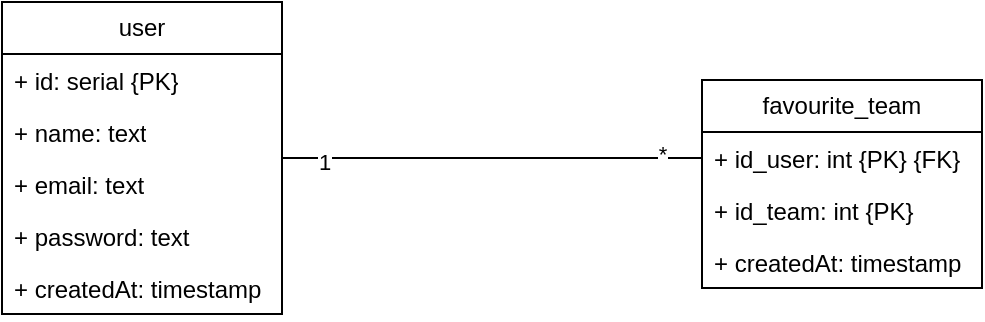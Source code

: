 <mxfile version="27.0.2">
  <diagram name="Página-1" id="_qye75stDN8-llr7KkmO">
    <mxGraphModel dx="1554" dy="815" grid="1" gridSize="10" guides="1" tooltips="1" connect="1" arrows="1" fold="1" page="1" pageScale="1" pageWidth="827" pageHeight="1169" math="0" shadow="0">
      <root>
        <mxCell id="0" />
        <mxCell id="1" parent="0" />
        <mxCell id="hTeYvOozf9KhMX4Rndd4-1" value="user" style="swimlane;fontStyle=0;childLayout=stackLayout;horizontal=1;startSize=26;fillColor=none;horizontalStack=0;resizeParent=1;resizeParentMax=0;resizeLast=0;collapsible=1;marginBottom=0;whiteSpace=wrap;html=1;" vertex="1" parent="1">
          <mxGeometry x="150" y="267" width="140" height="156" as="geometry" />
        </mxCell>
        <mxCell id="hTeYvOozf9KhMX4Rndd4-2" value="+ id: serial {PK}" style="text;strokeColor=none;fillColor=none;align=left;verticalAlign=top;spacingLeft=4;spacingRight=4;overflow=hidden;rotatable=0;points=[[0,0.5],[1,0.5]];portConstraint=eastwest;whiteSpace=wrap;html=1;" vertex="1" parent="hTeYvOozf9KhMX4Rndd4-1">
          <mxGeometry y="26" width="140" height="26" as="geometry" />
        </mxCell>
        <mxCell id="hTeYvOozf9KhMX4Rndd4-3" value="+ name: text" style="text;strokeColor=none;fillColor=none;align=left;verticalAlign=top;spacingLeft=4;spacingRight=4;overflow=hidden;rotatable=0;points=[[0,0.5],[1,0.5]];portConstraint=eastwest;whiteSpace=wrap;html=1;" vertex="1" parent="hTeYvOozf9KhMX4Rndd4-1">
          <mxGeometry y="52" width="140" height="26" as="geometry" />
        </mxCell>
        <mxCell id="hTeYvOozf9KhMX4Rndd4-4" value="+ email: text" style="text;strokeColor=none;fillColor=none;align=left;verticalAlign=top;spacingLeft=4;spacingRight=4;overflow=hidden;rotatable=0;points=[[0,0.5],[1,0.5]];portConstraint=eastwest;whiteSpace=wrap;html=1;" vertex="1" parent="hTeYvOozf9KhMX4Rndd4-1">
          <mxGeometry y="78" width="140" height="26" as="geometry" />
        </mxCell>
        <mxCell id="hTeYvOozf9KhMX4Rndd4-9" value="+ password: text" style="text;strokeColor=none;fillColor=none;align=left;verticalAlign=top;spacingLeft=4;spacingRight=4;overflow=hidden;rotatable=0;points=[[0,0.5],[1,0.5]];portConstraint=eastwest;whiteSpace=wrap;html=1;" vertex="1" parent="hTeYvOozf9KhMX4Rndd4-1">
          <mxGeometry y="104" width="140" height="26" as="geometry" />
        </mxCell>
        <mxCell id="hTeYvOozf9KhMX4Rndd4-10" value="+ createdAt: timestamp" style="text;strokeColor=none;fillColor=none;align=left;verticalAlign=top;spacingLeft=4;spacingRight=4;overflow=hidden;rotatable=0;points=[[0,0.5],[1,0.5]];portConstraint=eastwest;whiteSpace=wrap;html=1;" vertex="1" parent="hTeYvOozf9KhMX4Rndd4-1">
          <mxGeometry y="130" width="140" height="26" as="geometry" />
        </mxCell>
        <mxCell id="hTeYvOozf9KhMX4Rndd4-5" value="favourite_team" style="swimlane;fontStyle=0;childLayout=stackLayout;horizontal=1;startSize=26;fillColor=none;horizontalStack=0;resizeParent=1;resizeParentMax=0;resizeLast=0;collapsible=1;marginBottom=0;whiteSpace=wrap;html=1;" vertex="1" parent="1">
          <mxGeometry x="500" y="306" width="140" height="104" as="geometry" />
        </mxCell>
        <mxCell id="hTeYvOozf9KhMX4Rndd4-6" value="+ id_user: int {PK} {FK}" style="text;strokeColor=none;fillColor=none;align=left;verticalAlign=top;spacingLeft=4;spacingRight=4;overflow=hidden;rotatable=0;points=[[0,0.5],[1,0.5]];portConstraint=eastwest;whiteSpace=wrap;html=1;" vertex="1" parent="hTeYvOozf9KhMX4Rndd4-5">
          <mxGeometry y="26" width="140" height="26" as="geometry" />
        </mxCell>
        <mxCell id="hTeYvOozf9KhMX4Rndd4-7" value="+ id_team: int {PK}" style="text;strokeColor=none;fillColor=none;align=left;verticalAlign=top;spacingLeft=4;spacingRight=4;overflow=hidden;rotatable=0;points=[[0,0.5],[1,0.5]];portConstraint=eastwest;whiteSpace=wrap;html=1;" vertex="1" parent="hTeYvOozf9KhMX4Rndd4-5">
          <mxGeometry y="52" width="140" height="26" as="geometry" />
        </mxCell>
        <mxCell id="hTeYvOozf9KhMX4Rndd4-8" value="+ createdAt: timestamp" style="text;strokeColor=none;fillColor=none;align=left;verticalAlign=top;spacingLeft=4;spacingRight=4;overflow=hidden;rotatable=0;points=[[0,0.5],[1,0.5]];portConstraint=eastwest;whiteSpace=wrap;html=1;" vertex="1" parent="hTeYvOozf9KhMX4Rndd4-5">
          <mxGeometry y="78" width="140" height="26" as="geometry" />
        </mxCell>
        <mxCell id="hTeYvOozf9KhMX4Rndd4-13" style="edgeStyle=orthogonalEdgeStyle;rounded=0;orthogonalLoop=1;jettySize=auto;html=1;entryX=0;entryY=0.5;entryDx=0;entryDy=0;endArrow=none;startFill=0;" edge="1" parent="1" source="hTeYvOozf9KhMX4Rndd4-1" target="hTeYvOozf9KhMX4Rndd4-6">
          <mxGeometry relative="1" as="geometry" />
        </mxCell>
        <mxCell id="hTeYvOozf9KhMX4Rndd4-14" value="*" style="edgeLabel;html=1;align=center;verticalAlign=middle;resizable=0;points=[];" vertex="1" connectable="0" parent="hTeYvOozf9KhMX4Rndd4-13">
          <mxGeometry x="0.806" y="2" relative="1" as="geometry">
            <mxPoint as="offset" />
          </mxGeometry>
        </mxCell>
        <mxCell id="hTeYvOozf9KhMX4Rndd4-15" value="1" style="edgeLabel;html=1;align=center;verticalAlign=middle;resizable=0;points=[];" vertex="1" connectable="0" parent="hTeYvOozf9KhMX4Rndd4-13">
          <mxGeometry x="-0.799" y="-2" relative="1" as="geometry">
            <mxPoint as="offset" />
          </mxGeometry>
        </mxCell>
      </root>
    </mxGraphModel>
  </diagram>
</mxfile>
